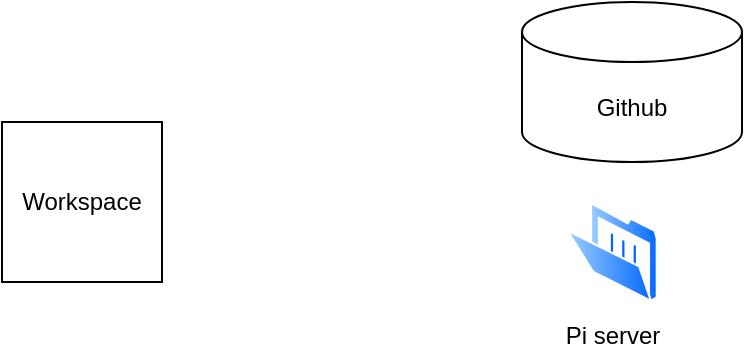 <mxfile version="13.9.2" type="github">
  <diagram id="mXG4PAfmD-UgTnTKrAta" name="Page-1">
    <mxGraphModel dx="496" dy="419" grid="1" gridSize="10" guides="1" tooltips="1" connect="1" arrows="1" fold="1" page="1" pageScale="1" pageWidth="850" pageHeight="1100" math="0" shadow="0">
      <root>
        <mxCell id="0" />
        <mxCell id="1" parent="0" />
        <mxCell id="Y2b7x41vzCOfhbko_v__-1" value="Workspace" style="whiteSpace=wrap;html=1;aspect=fixed;" vertex="1" parent="1">
          <mxGeometry x="120" y="110" width="80" height="80" as="geometry" />
        </mxCell>
        <mxCell id="Y2b7x41vzCOfhbko_v__-4" value="Github" style="shape=cylinder3;whiteSpace=wrap;html=1;boundedLbl=1;backgroundOutline=1;size=15;" vertex="1" parent="1">
          <mxGeometry x="380" y="50" width="110" height="80" as="geometry" />
        </mxCell>
        <mxCell id="Y2b7x41vzCOfhbko_v__-5" value="Pi server" style="aspect=fixed;perimeter=ellipsePerimeter;html=1;align=center;shadow=0;dashed=0;spacingTop=3;image;image=img/lib/active_directory/folder_open.svg;" vertex="1" parent="1">
          <mxGeometry x="402" y="150" width="46" height="50" as="geometry" />
        </mxCell>
      </root>
    </mxGraphModel>
  </diagram>
</mxfile>
